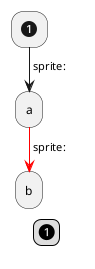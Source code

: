 {
  "sha1": "51a8dhf06no105eks8xj7amp1hcs2r6",
  "insertion": {
    "when": "2025-05-14T17:45:29.448Z",
    "url": "https://github.com/plantuml/plantuml/issues/2174",
    "user": "The-Lum"
  }
}
@startuml
sprite bs1 <svg viewBox="0 0 16 16">
  <path d="M16 8A8 8 0 1 1 0 8a8 8 0 0 1 16 0M9.283 4.002H7.971L6.072 5.385v1.271l1.834-1.318h.065V12h1.312z"/>
</svg>
legend <$bs1>
:<$bs1>;
-> sprite: <$bs1>;
:a;
-[#red]->sprite: <$bs1>;
:b;
@enduml
